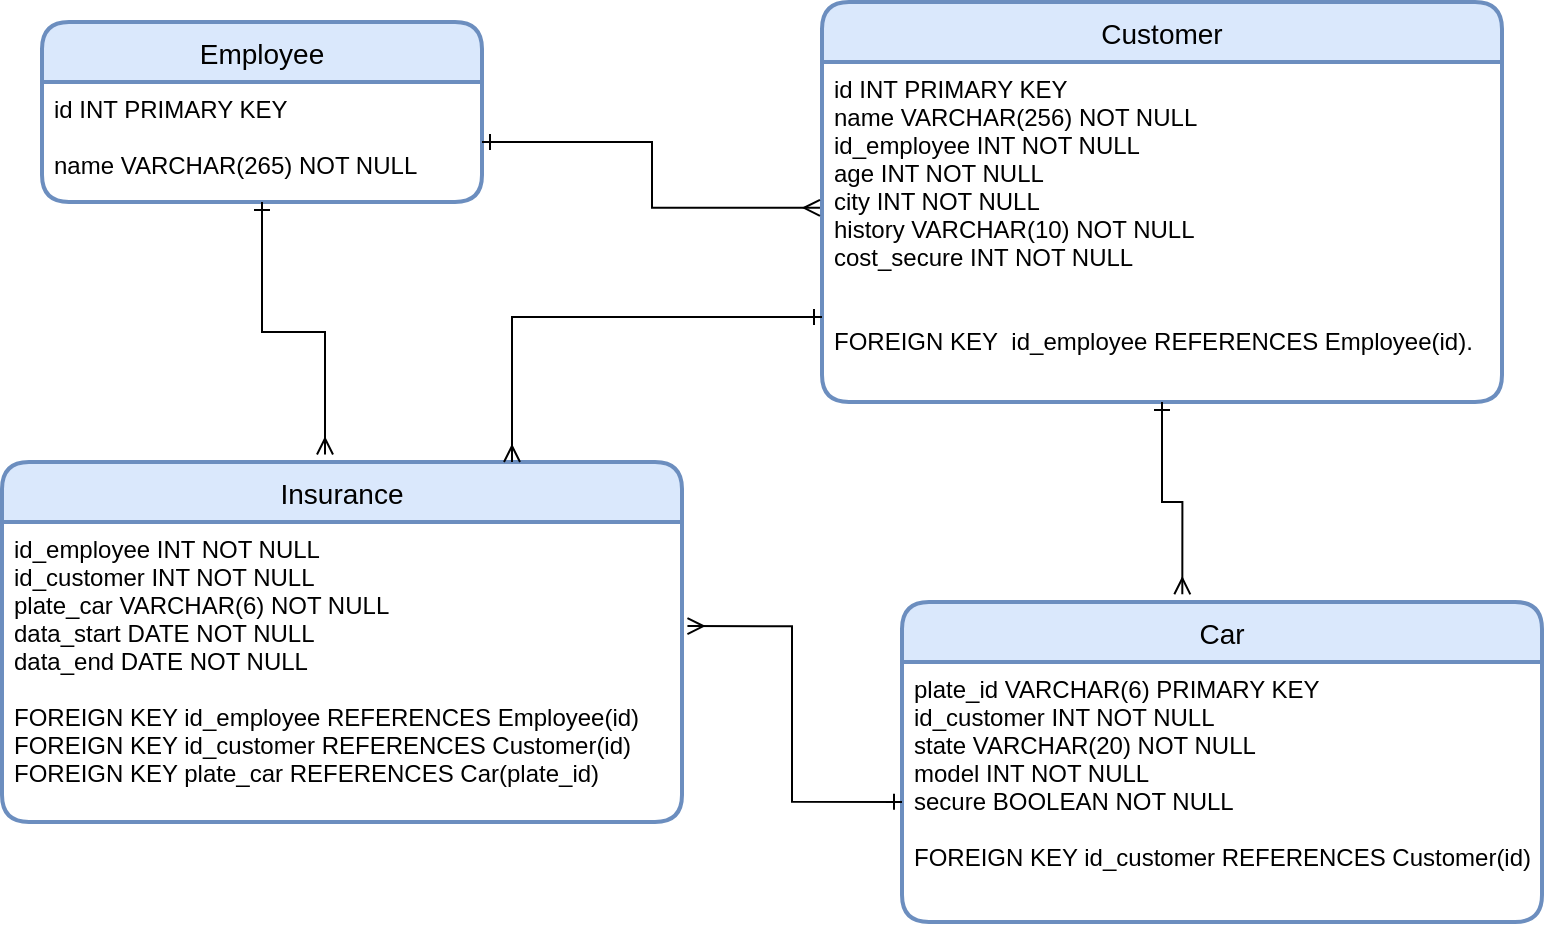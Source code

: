 <mxfile version="15.7.4" type="github"><diagram id="rmx9LOevfhoXzInXPTFu" name="Page-1"><mxGraphModel dx="958" dy="532" grid="1" gridSize="10" guides="1" tooltips="1" connect="1" arrows="1" fold="1" page="1" pageScale="1" pageWidth="850" pageHeight="1100" math="0" shadow="0"><root><mxCell id="0"/><mxCell id="1" parent="0"/><mxCell id="OoqzvZknfQBHK6t410UM-1" value="Employee" style="swimlane;childLayout=stackLayout;horizontal=1;startSize=30;horizontalStack=0;rounded=1;fontSize=14;fontStyle=0;strokeWidth=2;resizeParent=0;resizeLast=1;shadow=0;dashed=0;align=center;fillColor=#dae8fc;strokeColor=#6c8ebf;" vertex="1" parent="1"><mxGeometry x="60" y="300" width="220" height="90" as="geometry"/></mxCell><mxCell id="OoqzvZknfQBHK6t410UM-2" value="id INT PRIMARY KEY&#xA;&#xA;name VARCHAR(265) NOT NULL&#xA;&#xA;" style="align=left;strokeColor=none;fillColor=none;spacingLeft=4;fontSize=12;verticalAlign=top;resizable=0;rotatable=0;part=1;" vertex="1" parent="OoqzvZknfQBHK6t410UM-1"><mxGeometry y="30" width="220" height="60" as="geometry"/></mxCell><mxCell id="OoqzvZknfQBHK6t410UM-3" value="Customer" style="swimlane;childLayout=stackLayout;horizontal=1;startSize=30;horizontalStack=0;rounded=1;fontSize=14;fontStyle=0;strokeWidth=2;resizeParent=0;resizeLast=1;shadow=0;dashed=0;align=center;fillColor=#dae8fc;strokeColor=#6c8ebf;" vertex="1" parent="1"><mxGeometry x="450" y="290" width="340" height="200" as="geometry"/></mxCell><mxCell id="OoqzvZknfQBHK6t410UM-4" value="id INT PRIMARY KEY&#xA;name VARCHAR(256) NOT NULL&#xA;id_employee INT NOT NULL&#xA;age INT NOT NULL&#xA;city INT NOT NULL&#xA;history VARCHAR(10) NOT NULL&#xA;cost_secure INT NOT NULL&#xA;&#xA;&#xA;FOREIGN KEY  id_employee REFERENCES Employee(id).&#xA;&#xA;" style="align=left;strokeColor=none;fillColor=none;spacingLeft=4;fontSize=12;verticalAlign=top;resizable=0;rotatable=0;part=1;" vertex="1" parent="OoqzvZknfQBHK6t410UM-3"><mxGeometry y="30" width="340" height="170" as="geometry"/></mxCell><mxCell id="OoqzvZknfQBHK6t410UM-5" value="Car" style="swimlane;childLayout=stackLayout;horizontal=1;startSize=30;horizontalStack=0;rounded=1;fontSize=14;fontStyle=0;strokeWidth=2;resizeParent=0;resizeLast=1;shadow=0;dashed=0;align=center;fillColor=#dae8fc;strokeColor=#6c8ebf;" vertex="1" parent="1"><mxGeometry x="490" y="590" width="320" height="160" as="geometry"/></mxCell><mxCell id="OoqzvZknfQBHK6t410UM-6" value="plate_id VARCHAR(6) PRIMARY KEY &#xA;id_customer INT NOT NULL&#xA;state VARCHAR(20) NOT NULL&#xA;model INT NOT NULL&#xA;secure BOOLEAN NOT NULL&#xA;&#xA;FOREIGN KEY id_customer REFERENCES Customer(id)&#xA;" style="align=left;strokeColor=none;fillColor=none;spacingLeft=4;fontSize=12;verticalAlign=top;resizable=0;rotatable=0;part=1;" vertex="1" parent="OoqzvZknfQBHK6t410UM-5"><mxGeometry y="30" width="320" height="130" as="geometry"/></mxCell><mxCell id="OoqzvZknfQBHK6t410UM-9" value="" style="endArrow=ERmany;html=1;rounded=0;exitX=1;exitY=0.5;exitDx=0;exitDy=0;entryX=-0.003;entryY=0.429;entryDx=0;entryDy=0;entryPerimeter=0;endFill=0;startArrow=ERone;startFill=0;edgeStyle=orthogonalEdgeStyle;" edge="1" parent="1" source="OoqzvZknfQBHK6t410UM-2" target="OoqzvZknfQBHK6t410UM-4"><mxGeometry relative="1" as="geometry"><mxPoint x="290" y="470" as="sourcePoint"/><mxPoint x="450" y="470" as="targetPoint"/></mxGeometry></mxCell><mxCell id="OoqzvZknfQBHK6t410UM-10" value="" style="endArrow=ERone;html=1;rounded=0;exitX=0.438;exitY=-0.024;exitDx=0;exitDy=0;entryX=0.5;entryY=1;entryDx=0;entryDy=0;startArrow=ERmany;startFill=0;endFill=0;edgeStyle=orthogonalEdgeStyle;exitPerimeter=0;" edge="1" parent="1" source="OoqzvZknfQBHK6t410UM-5" target="OoqzvZknfQBHK6t410UM-4"><mxGeometry relative="1" as="geometry"><mxPoint x="460" y="550" as="sourcePoint"/><mxPoint x="620" y="550" as="targetPoint"/></mxGeometry></mxCell><mxCell id="OoqzvZknfQBHK6t410UM-11" value="Insurance" style="swimlane;childLayout=stackLayout;horizontal=1;startSize=30;horizontalStack=0;rounded=1;fontSize=14;fontStyle=0;strokeWidth=2;resizeParent=0;resizeLast=1;shadow=0;dashed=0;align=center;fillColor=#dae8fc;strokeColor=#6c8ebf;" vertex="1" parent="1"><mxGeometry x="40" y="520" width="340" height="180" as="geometry"/></mxCell><mxCell id="OoqzvZknfQBHK6t410UM-12" value="id_employee INT NOT NULL&#xA;id_customer INT NOT NULL&#xA;plate_car VARCHAR(6) NOT NULL&#xA;data_start DATE NOT NULL&#xA;data_end DATE NOT NULL&#xA;&#xA;FOREIGN KEY id_employee REFERENCES Employee(id)&#xA;FOREIGN KEY id_customer REFERENCES Customer(id)&#xA;FOREIGN KEY plate_car REFERENCES Car(plate_id)" style="align=left;strokeColor=none;fillColor=none;spacingLeft=4;fontSize=12;verticalAlign=top;resizable=0;rotatable=0;part=1;" vertex="1" parent="OoqzvZknfQBHK6t410UM-11"><mxGeometry y="30" width="340" height="150" as="geometry"/></mxCell><mxCell id="OoqzvZknfQBHK6t410UM-13" value="" style="endArrow=ERmany;html=1;rounded=0;exitX=0.5;exitY=1;exitDx=0;exitDy=0;entryX=0.475;entryY=-0.021;entryDx=0;entryDy=0;entryPerimeter=0;edgeStyle=orthogonalEdgeStyle;startArrow=ERone;startFill=0;endFill=0;" edge="1" parent="1" source="OoqzvZknfQBHK6t410UM-2" target="OoqzvZknfQBHK6t410UM-11"><mxGeometry relative="1" as="geometry"><mxPoint x="110" y="410" as="sourcePoint"/><mxPoint x="270" y="410" as="targetPoint"/></mxGeometry></mxCell><mxCell id="OoqzvZknfQBHK6t410UM-14" value="" style="endArrow=ERone;html=1;rounded=0;entryX=0;entryY=0.75;entryDx=0;entryDy=0;exitX=0.75;exitY=0;exitDx=0;exitDy=0;edgeStyle=orthogonalEdgeStyle;startArrow=ERmany;startFill=0;endFill=0;" edge="1" parent="1" source="OoqzvZknfQBHK6t410UM-11" target="OoqzvZknfQBHK6t410UM-4"><mxGeometry relative="1" as="geometry"><mxPoint x="360" y="520" as="sourcePoint"/><mxPoint x="520" y="520" as="targetPoint"/></mxGeometry></mxCell><mxCell id="OoqzvZknfQBHK6t410UM-15" value="" style="endArrow=ERone;html=1;rounded=0;exitX=1.008;exitY=0.347;exitDx=0;exitDy=0;exitPerimeter=0;edgeStyle=orthogonalEdgeStyle;startArrow=ERmany;startFill=0;endFill=0;entryX=0;entryY=0.538;entryDx=0;entryDy=0;entryPerimeter=0;" edge="1" parent="1" source="OoqzvZknfQBHK6t410UM-12" target="OoqzvZknfQBHK6t410UM-6"><mxGeometry relative="1" as="geometry"><mxPoint x="280" y="600" as="sourcePoint"/><mxPoint x="430" y="690" as="targetPoint"/></mxGeometry></mxCell></root></mxGraphModel></diagram></mxfile>